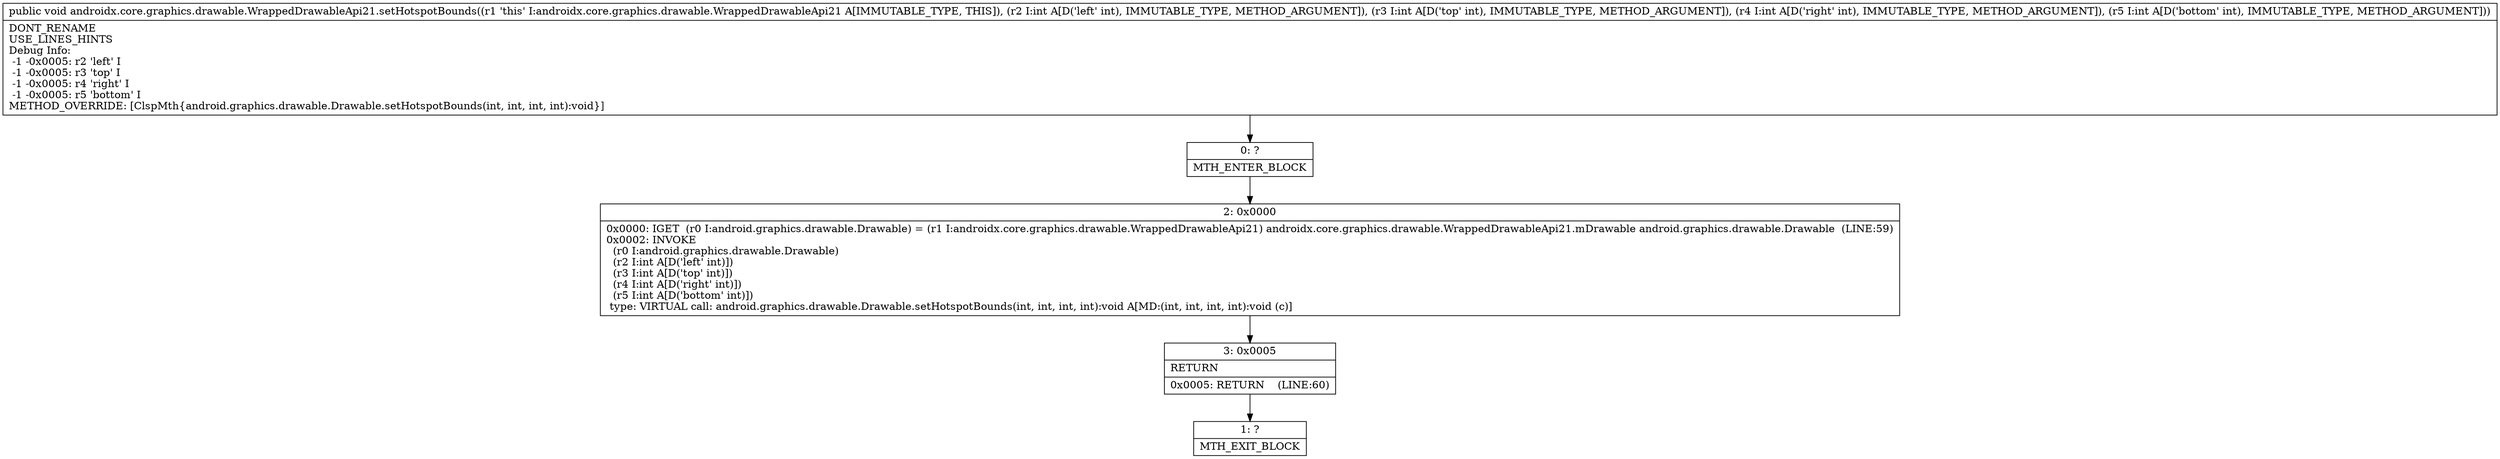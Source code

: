 digraph "CFG forandroidx.core.graphics.drawable.WrappedDrawableApi21.setHotspotBounds(IIII)V" {
Node_0 [shape=record,label="{0\:\ ?|MTH_ENTER_BLOCK\l}"];
Node_2 [shape=record,label="{2\:\ 0x0000|0x0000: IGET  (r0 I:android.graphics.drawable.Drawable) = (r1 I:androidx.core.graphics.drawable.WrappedDrawableApi21) androidx.core.graphics.drawable.WrappedDrawableApi21.mDrawable android.graphics.drawable.Drawable  (LINE:59)\l0x0002: INVOKE  \l  (r0 I:android.graphics.drawable.Drawable)\l  (r2 I:int A[D('left' int)])\l  (r3 I:int A[D('top' int)])\l  (r4 I:int A[D('right' int)])\l  (r5 I:int A[D('bottom' int)])\l type: VIRTUAL call: android.graphics.drawable.Drawable.setHotspotBounds(int, int, int, int):void A[MD:(int, int, int, int):void (c)]\l}"];
Node_3 [shape=record,label="{3\:\ 0x0005|RETURN\l|0x0005: RETURN    (LINE:60)\l}"];
Node_1 [shape=record,label="{1\:\ ?|MTH_EXIT_BLOCK\l}"];
MethodNode[shape=record,label="{public void androidx.core.graphics.drawable.WrappedDrawableApi21.setHotspotBounds((r1 'this' I:androidx.core.graphics.drawable.WrappedDrawableApi21 A[IMMUTABLE_TYPE, THIS]), (r2 I:int A[D('left' int), IMMUTABLE_TYPE, METHOD_ARGUMENT]), (r3 I:int A[D('top' int), IMMUTABLE_TYPE, METHOD_ARGUMENT]), (r4 I:int A[D('right' int), IMMUTABLE_TYPE, METHOD_ARGUMENT]), (r5 I:int A[D('bottom' int), IMMUTABLE_TYPE, METHOD_ARGUMENT]))  | DONT_RENAME\lUSE_LINES_HINTS\lDebug Info:\l  \-1 \-0x0005: r2 'left' I\l  \-1 \-0x0005: r3 'top' I\l  \-1 \-0x0005: r4 'right' I\l  \-1 \-0x0005: r5 'bottom' I\lMETHOD_OVERRIDE: [ClspMth\{android.graphics.drawable.Drawable.setHotspotBounds(int, int, int, int):void\}]\l}"];
MethodNode -> Node_0;Node_0 -> Node_2;
Node_2 -> Node_3;
Node_3 -> Node_1;
}

